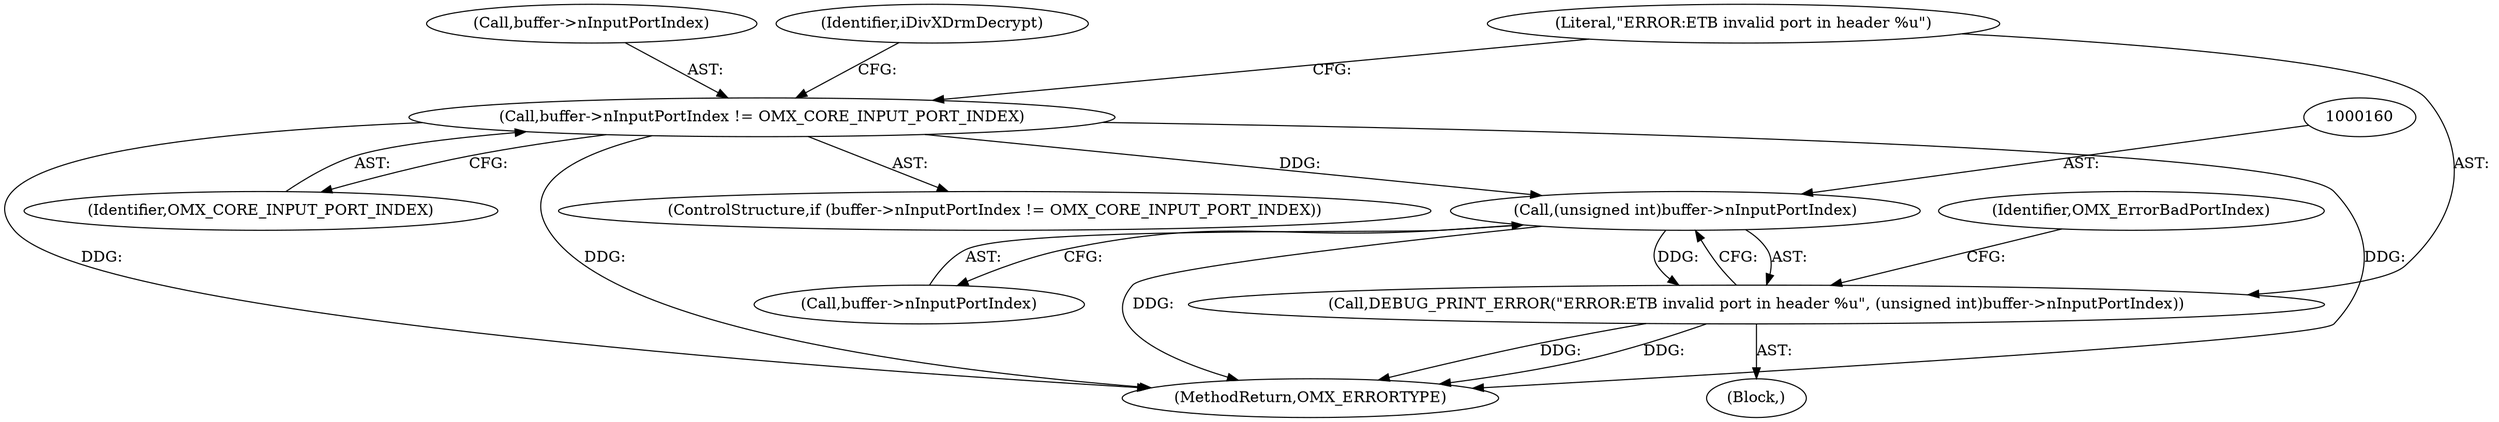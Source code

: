 digraph "0_Android_5b82f4f90c3d531313714df4b936f92fb0ff15cf@pointer" {
"1000159" [label="(Call,(unsigned int)buffer->nInputPortIndex)"];
"1000151" [label="(Call,buffer->nInputPortIndex != OMX_CORE_INPUT_PORT_INDEX)"];
"1000157" [label="(Call,DEBUG_PRINT_ERROR(\"ERROR:ETB invalid port in header %u\", (unsigned int)buffer->nInputPortIndex))"];
"1000157" [label="(Call,DEBUG_PRINT_ERROR(\"ERROR:ETB invalid port in header %u\", (unsigned int)buffer->nInputPortIndex))"];
"1000155" [label="(Identifier,OMX_CORE_INPUT_PORT_INDEX)"];
"1000152" [label="(Call,buffer->nInputPortIndex)"];
"1000159" [label="(Call,(unsigned int)buffer->nInputPortIndex)"];
"1000165" [label="(Identifier,OMX_ErrorBadPortIndex)"];
"1000150" [label="(ControlStructure,if (buffer->nInputPortIndex != OMX_CORE_INPUT_PORT_INDEX))"];
"1000161" [label="(Call,buffer->nInputPortIndex)"];
"1000158" [label="(Literal,\"ERROR:ETB invalid port in header %u\")"];
"1000156" [label="(Block,)"];
"1000151" [label="(Call,buffer->nInputPortIndex != OMX_CORE_INPUT_PORT_INDEX)"];
"1000342" [label="(MethodReturn,OMX_ERRORTYPE)"];
"1000167" [label="(Identifier,iDivXDrmDecrypt)"];
"1000159" -> "1000157"  [label="AST: "];
"1000159" -> "1000161"  [label="CFG: "];
"1000160" -> "1000159"  [label="AST: "];
"1000161" -> "1000159"  [label="AST: "];
"1000157" -> "1000159"  [label="CFG: "];
"1000159" -> "1000342"  [label="DDG: "];
"1000159" -> "1000157"  [label="DDG: "];
"1000151" -> "1000159"  [label="DDG: "];
"1000151" -> "1000150"  [label="AST: "];
"1000151" -> "1000155"  [label="CFG: "];
"1000152" -> "1000151"  [label="AST: "];
"1000155" -> "1000151"  [label="AST: "];
"1000158" -> "1000151"  [label="CFG: "];
"1000167" -> "1000151"  [label="CFG: "];
"1000151" -> "1000342"  [label="DDG: "];
"1000151" -> "1000342"  [label="DDG: "];
"1000151" -> "1000342"  [label="DDG: "];
"1000157" -> "1000156"  [label="AST: "];
"1000158" -> "1000157"  [label="AST: "];
"1000165" -> "1000157"  [label="CFG: "];
"1000157" -> "1000342"  [label="DDG: "];
"1000157" -> "1000342"  [label="DDG: "];
}
